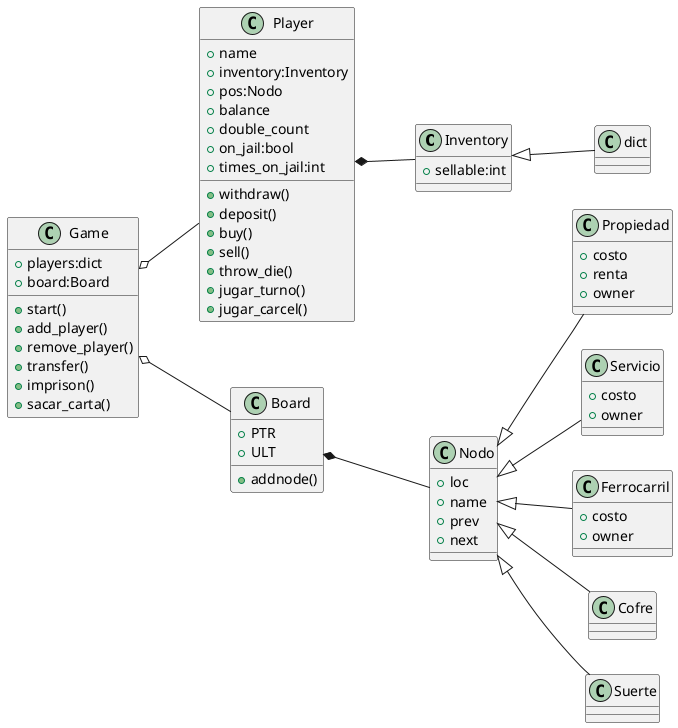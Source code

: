 @startuml
left to right direction
class Inventory{
+sellable:int
}

class Player{
+name
+inventory:Inventory
+pos:Nodo
+balance
+double_count
+on_jail:bool
+times_on_jail:int
+withdraw()
+deposit()
+buy()
+sell()
+throw_die()
+jugar_turno()
+jugar_carcel()
}
class dict{
}
class Game{
+players:dict
+board:Board
+start()
+add_player()
+remove_player()
+transfer()
+imprison()
+sacar_carta()
}

class Board{
+PTR
+ULT
+addnode()
}

class Nodo{
+loc
+name
+prev
+next
}
class Propiedad{
+costo
+renta
+owner
}
class Servicio{
+costo
+owner
}
class Ferrocarril{
+costo
+owner
}
Player*--Inventory
Game o--Player
Game o-- Board
Board *-- Nodo
Inventory <|-- dict
Nodo <|-- Propiedad
Nodo <|-- Ferrocarril
Nodo <|-- Servicio
Nodo <|-- Cofre
Nodo <|-- Suerte
@enduml